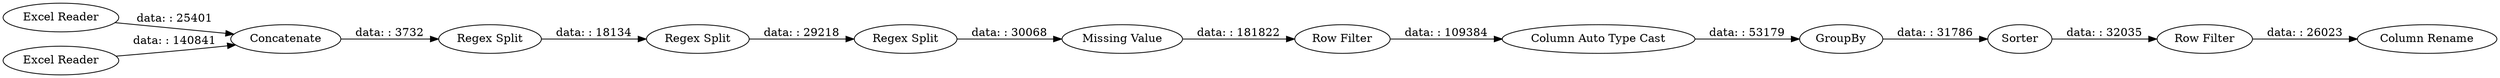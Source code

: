 digraph {
	"-1029239875304355244_6" [label="Regex Split"]
	"-1029239875304355244_1" [label="Excel Reader"]
	"-1029239875304355244_10" [label=GroupBy]
	"-1029239875304355244_5" [label="Regex Split"]
	"-1029239875304355244_13" [label="Column Rename"]
	"-1029239875304355244_8" [label="Row Filter"]
	"-1029239875304355244_11" [label=Sorter]
	"-1029239875304355244_7" [label="Missing Value"]
	"-1029239875304355244_9" [label="Column Auto Type Cast"]
	"-1029239875304355244_12" [label="Row Filter"]
	"-1029239875304355244_3" [label=Concatenate]
	"-1029239875304355244_4" [label="Regex Split"]
	"-1029239875304355244_2" [label="Excel Reader"]
	"-1029239875304355244_7" -> "-1029239875304355244_8" [label="data: : 181822"]
	"-1029239875304355244_4" -> "-1029239875304355244_5" [label="data: : 18134"]
	"-1029239875304355244_3" -> "-1029239875304355244_4" [label="data: : 3732"]
	"-1029239875304355244_12" -> "-1029239875304355244_13" [label="data: : 26023"]
	"-1029239875304355244_8" -> "-1029239875304355244_9" [label="data: : 109384"]
	"-1029239875304355244_9" -> "-1029239875304355244_10" [label="data: : 53179"]
	"-1029239875304355244_10" -> "-1029239875304355244_11" [label="data: : 31786"]
	"-1029239875304355244_2" -> "-1029239875304355244_3" [label="data: : 140841"]
	"-1029239875304355244_1" -> "-1029239875304355244_3" [label="data: : 25401"]
	"-1029239875304355244_11" -> "-1029239875304355244_12" [label="data: : 32035"]
	"-1029239875304355244_6" -> "-1029239875304355244_7" [label="data: : 30068"]
	"-1029239875304355244_5" -> "-1029239875304355244_6" [label="data: : 29218"]
	rankdir=LR
}
